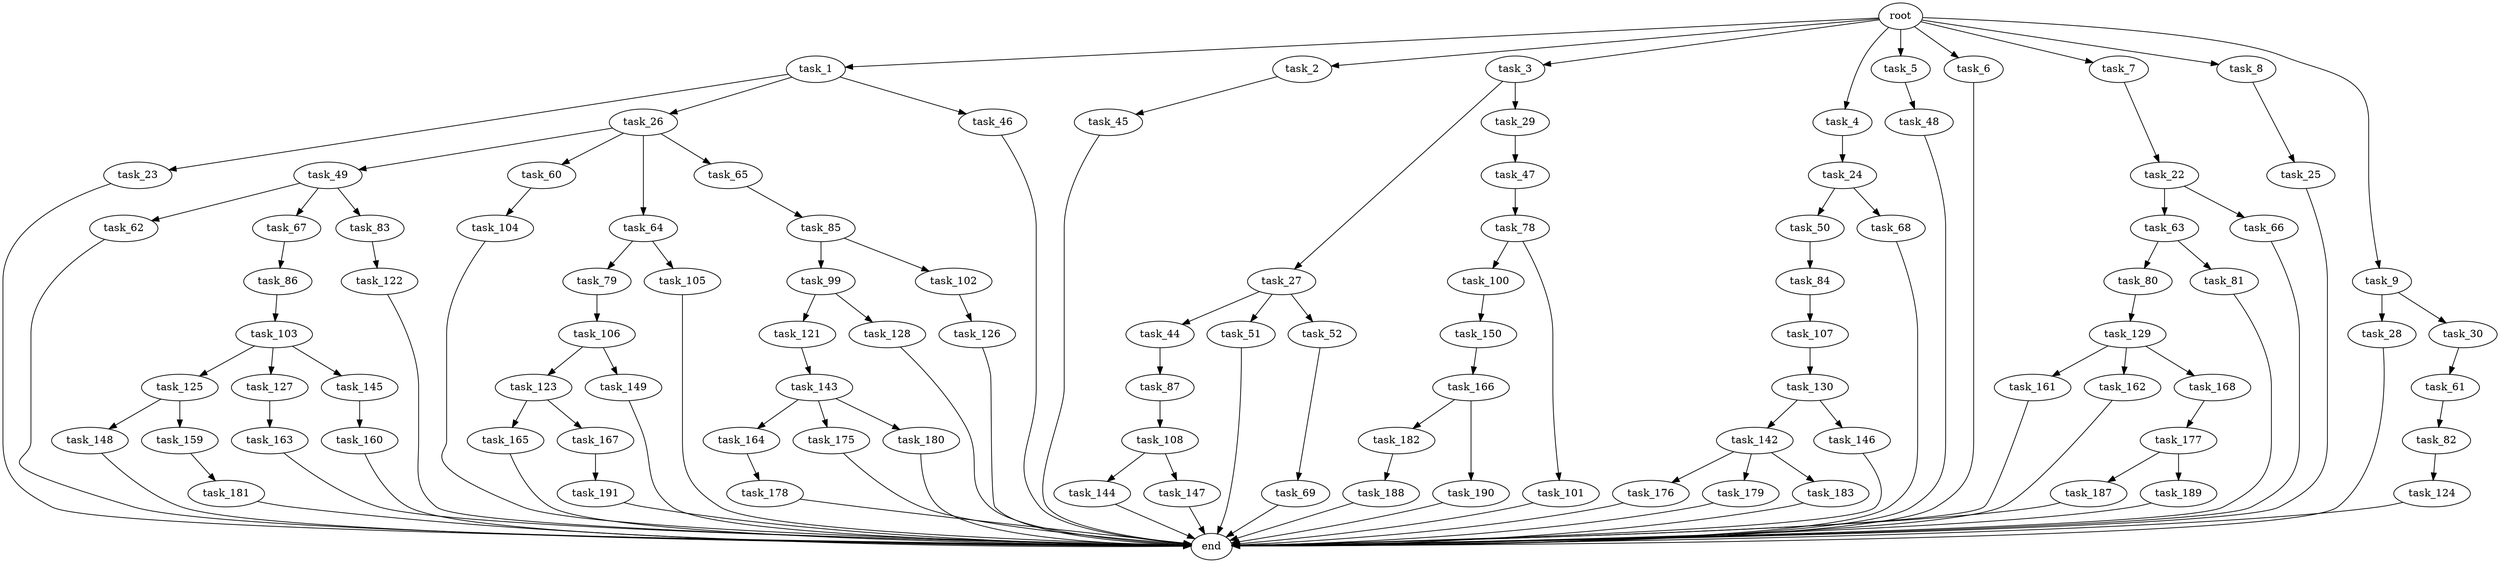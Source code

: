 digraph G {
  root [size="0.000000"];
  task_1 [size="102.400000"];
  task_2 [size="102.400000"];
  task_3 [size="102.400000"];
  task_4 [size="102.400000"];
  task_5 [size="102.400000"];
  task_6 [size="102.400000"];
  task_7 [size="102.400000"];
  task_8 [size="102.400000"];
  task_9 [size="102.400000"];
  task_22 [size="54975581388.800003"];
  task_23 [size="21474836480.000000"];
  task_24 [size="7730941132.800000"];
  task_25 [size="30923764531.200001"];
  task_26 [size="21474836480.000000"];
  task_27 [size="85899345920.000000"];
  task_28 [size="7730941132.800000"];
  task_29 [size="85899345920.000000"];
  task_30 [size="7730941132.800000"];
  task_44 [size="54975581388.800003"];
  task_45 [size="69578470195.199997"];
  task_46 [size="21474836480.000000"];
  task_47 [size="21474836480.000000"];
  task_48 [size="7730941132.800000"];
  task_49 [size="3435973836.800000"];
  task_50 [size="3435973836.800000"];
  task_51 [size="54975581388.800003"];
  task_52 [size="54975581388.800003"];
  task_60 [size="3435973836.800000"];
  task_61 [size="42090679500.800003"];
  task_62 [size="3435973836.800000"];
  task_63 [size="30923764531.200001"];
  task_64 [size="3435973836.800000"];
  task_65 [size="3435973836.800000"];
  task_66 [size="30923764531.200001"];
  task_67 [size="3435973836.800000"];
  task_68 [size="3435973836.800000"];
  task_69 [size="13743895347.200001"];
  task_78 [size="54975581388.800003"];
  task_79 [size="42090679500.800003"];
  task_80 [size="3435973836.800000"];
  task_81 [size="3435973836.800000"];
  task_82 [size="21474836480.000000"];
  task_83 [size="3435973836.800000"];
  task_84 [size="54975581388.800003"];
  task_85 [size="69578470195.199997"];
  task_86 [size="42090679500.800003"];
  task_87 [size="54975581388.800003"];
  task_99 [size="3435973836.800000"];
  task_100 [size="13743895347.200001"];
  task_101 [size="13743895347.200001"];
  task_102 [size="3435973836.800000"];
  task_103 [size="21474836480.000000"];
  task_104 [size="54975581388.800003"];
  task_105 [size="42090679500.800003"];
  task_106 [size="30923764531.200001"];
  task_107 [size="3435973836.800000"];
  task_108 [size="13743895347.200001"];
  task_121 [size="13743895347.200001"];
  task_122 [size="3435973836.800000"];
  task_123 [size="30923764531.200001"];
  task_124 [size="13743895347.200001"];
  task_125 [size="69578470195.199997"];
  task_126 [size="69578470195.199997"];
  task_127 [size="69578470195.199997"];
  task_128 [size="13743895347.200001"];
  task_129 [size="69578470195.199997"];
  task_130 [size="54975581388.800003"];
  task_142 [size="85899345920.000000"];
  task_143 [size="42090679500.800003"];
  task_144 [size="85899345920.000000"];
  task_145 [size="69578470195.199997"];
  task_146 [size="85899345920.000000"];
  task_147 [size="85899345920.000000"];
  task_148 [size="30923764531.200001"];
  task_149 [size="30923764531.200001"];
  task_150 [size="54975581388.800003"];
  task_159 [size="30923764531.200001"];
  task_160 [size="21474836480.000000"];
  task_161 [size="30923764531.200001"];
  task_162 [size="30923764531.200001"];
  task_163 [size="85899345920.000000"];
  task_164 [size="7730941132.800000"];
  task_165 [size="85899345920.000000"];
  task_166 [size="69578470195.199997"];
  task_167 [size="85899345920.000000"];
  task_168 [size="30923764531.200001"];
  task_175 [size="7730941132.800000"];
  task_176 [size="42090679500.800003"];
  task_177 [size="69578470195.199997"];
  task_178 [size="30923764531.200001"];
  task_179 [size="42090679500.800003"];
  task_180 [size="7730941132.800000"];
  task_181 [size="13743895347.200001"];
  task_182 [size="3435973836.800000"];
  task_183 [size="42090679500.800003"];
  task_187 [size="7730941132.800000"];
  task_188 [size="42090679500.800003"];
  task_189 [size="7730941132.800000"];
  task_190 [size="3435973836.800000"];
  task_191 [size="30923764531.200001"];
  end [size="0.000000"];

  root -> task_1 [size="1.000000"];
  root -> task_2 [size="1.000000"];
  root -> task_3 [size="1.000000"];
  root -> task_4 [size="1.000000"];
  root -> task_5 [size="1.000000"];
  root -> task_6 [size="1.000000"];
  root -> task_7 [size="1.000000"];
  root -> task_8 [size="1.000000"];
  root -> task_9 [size="1.000000"];
  task_1 -> task_23 [size="209715200.000000"];
  task_1 -> task_26 [size="209715200.000000"];
  task_1 -> task_46 [size="209715200.000000"];
  task_2 -> task_45 [size="679477248.000000"];
  task_3 -> task_27 [size="838860800.000000"];
  task_3 -> task_29 [size="838860800.000000"];
  task_4 -> task_24 [size="75497472.000000"];
  task_5 -> task_48 [size="75497472.000000"];
  task_6 -> end [size="1.000000"];
  task_7 -> task_22 [size="536870912.000000"];
  task_8 -> task_25 [size="301989888.000000"];
  task_9 -> task_28 [size="75497472.000000"];
  task_9 -> task_30 [size="75497472.000000"];
  task_22 -> task_63 [size="301989888.000000"];
  task_22 -> task_66 [size="301989888.000000"];
  task_23 -> end [size="1.000000"];
  task_24 -> task_50 [size="33554432.000000"];
  task_24 -> task_68 [size="33554432.000000"];
  task_25 -> end [size="1.000000"];
  task_26 -> task_49 [size="33554432.000000"];
  task_26 -> task_60 [size="33554432.000000"];
  task_26 -> task_64 [size="33554432.000000"];
  task_26 -> task_65 [size="33554432.000000"];
  task_27 -> task_44 [size="536870912.000000"];
  task_27 -> task_51 [size="536870912.000000"];
  task_27 -> task_52 [size="536870912.000000"];
  task_28 -> end [size="1.000000"];
  task_29 -> task_47 [size="209715200.000000"];
  task_30 -> task_61 [size="411041792.000000"];
  task_44 -> task_87 [size="536870912.000000"];
  task_45 -> end [size="1.000000"];
  task_46 -> end [size="1.000000"];
  task_47 -> task_78 [size="536870912.000000"];
  task_48 -> end [size="1.000000"];
  task_49 -> task_62 [size="33554432.000000"];
  task_49 -> task_67 [size="33554432.000000"];
  task_49 -> task_83 [size="33554432.000000"];
  task_50 -> task_84 [size="536870912.000000"];
  task_51 -> end [size="1.000000"];
  task_52 -> task_69 [size="134217728.000000"];
  task_60 -> task_104 [size="536870912.000000"];
  task_61 -> task_82 [size="209715200.000000"];
  task_62 -> end [size="1.000000"];
  task_63 -> task_80 [size="33554432.000000"];
  task_63 -> task_81 [size="33554432.000000"];
  task_64 -> task_79 [size="411041792.000000"];
  task_64 -> task_105 [size="411041792.000000"];
  task_65 -> task_85 [size="679477248.000000"];
  task_66 -> end [size="1.000000"];
  task_67 -> task_86 [size="411041792.000000"];
  task_68 -> end [size="1.000000"];
  task_69 -> end [size="1.000000"];
  task_78 -> task_100 [size="134217728.000000"];
  task_78 -> task_101 [size="134217728.000000"];
  task_79 -> task_106 [size="301989888.000000"];
  task_80 -> task_129 [size="679477248.000000"];
  task_81 -> end [size="1.000000"];
  task_82 -> task_124 [size="134217728.000000"];
  task_83 -> task_122 [size="33554432.000000"];
  task_84 -> task_107 [size="33554432.000000"];
  task_85 -> task_99 [size="33554432.000000"];
  task_85 -> task_102 [size="33554432.000000"];
  task_86 -> task_103 [size="209715200.000000"];
  task_87 -> task_108 [size="134217728.000000"];
  task_99 -> task_121 [size="134217728.000000"];
  task_99 -> task_128 [size="134217728.000000"];
  task_100 -> task_150 [size="536870912.000000"];
  task_101 -> end [size="1.000000"];
  task_102 -> task_126 [size="679477248.000000"];
  task_103 -> task_125 [size="679477248.000000"];
  task_103 -> task_127 [size="679477248.000000"];
  task_103 -> task_145 [size="679477248.000000"];
  task_104 -> end [size="1.000000"];
  task_105 -> end [size="1.000000"];
  task_106 -> task_123 [size="301989888.000000"];
  task_106 -> task_149 [size="301989888.000000"];
  task_107 -> task_130 [size="536870912.000000"];
  task_108 -> task_144 [size="838860800.000000"];
  task_108 -> task_147 [size="838860800.000000"];
  task_121 -> task_143 [size="411041792.000000"];
  task_122 -> end [size="1.000000"];
  task_123 -> task_165 [size="838860800.000000"];
  task_123 -> task_167 [size="838860800.000000"];
  task_124 -> end [size="1.000000"];
  task_125 -> task_148 [size="301989888.000000"];
  task_125 -> task_159 [size="301989888.000000"];
  task_126 -> end [size="1.000000"];
  task_127 -> task_163 [size="838860800.000000"];
  task_128 -> end [size="1.000000"];
  task_129 -> task_161 [size="301989888.000000"];
  task_129 -> task_162 [size="301989888.000000"];
  task_129 -> task_168 [size="301989888.000000"];
  task_130 -> task_142 [size="838860800.000000"];
  task_130 -> task_146 [size="838860800.000000"];
  task_142 -> task_176 [size="411041792.000000"];
  task_142 -> task_179 [size="411041792.000000"];
  task_142 -> task_183 [size="411041792.000000"];
  task_143 -> task_164 [size="75497472.000000"];
  task_143 -> task_175 [size="75497472.000000"];
  task_143 -> task_180 [size="75497472.000000"];
  task_144 -> end [size="1.000000"];
  task_145 -> task_160 [size="209715200.000000"];
  task_146 -> end [size="1.000000"];
  task_147 -> end [size="1.000000"];
  task_148 -> end [size="1.000000"];
  task_149 -> end [size="1.000000"];
  task_150 -> task_166 [size="679477248.000000"];
  task_159 -> task_181 [size="134217728.000000"];
  task_160 -> end [size="1.000000"];
  task_161 -> end [size="1.000000"];
  task_162 -> end [size="1.000000"];
  task_163 -> end [size="1.000000"];
  task_164 -> task_178 [size="301989888.000000"];
  task_165 -> end [size="1.000000"];
  task_166 -> task_182 [size="33554432.000000"];
  task_166 -> task_190 [size="33554432.000000"];
  task_167 -> task_191 [size="301989888.000000"];
  task_168 -> task_177 [size="679477248.000000"];
  task_175 -> end [size="1.000000"];
  task_176 -> end [size="1.000000"];
  task_177 -> task_187 [size="75497472.000000"];
  task_177 -> task_189 [size="75497472.000000"];
  task_178 -> end [size="1.000000"];
  task_179 -> end [size="1.000000"];
  task_180 -> end [size="1.000000"];
  task_181 -> end [size="1.000000"];
  task_182 -> task_188 [size="411041792.000000"];
  task_183 -> end [size="1.000000"];
  task_187 -> end [size="1.000000"];
  task_188 -> end [size="1.000000"];
  task_189 -> end [size="1.000000"];
  task_190 -> end [size="1.000000"];
  task_191 -> end [size="1.000000"];
}

